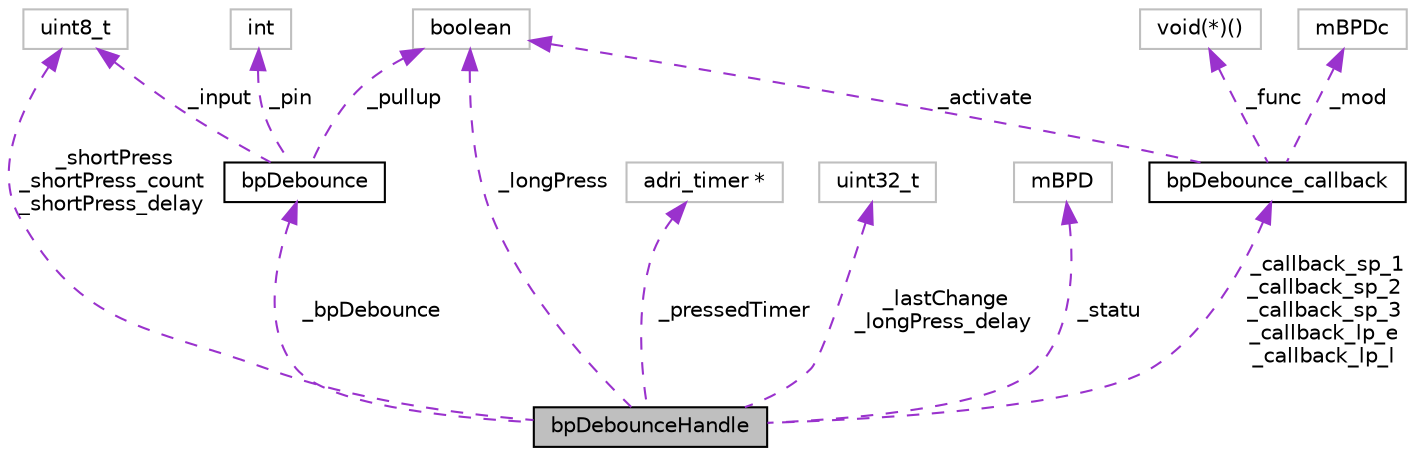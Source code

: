 digraph "bpDebounceHandle"
{
 // LATEX_PDF_SIZE
  edge [fontname="Helvetica",fontsize="10",labelfontname="Helvetica",labelfontsize="10"];
  node [fontname="Helvetica",fontsize="10",shape=record];
  Node1 [label="bpDebounceHandle",height=0.2,width=0.4,color="black", fillcolor="grey75", style="filled", fontcolor="black",tooltip="class pour la gestion de l'etat du bouton"];
  Node2 -> Node1 [dir="back",color="darkorchid3",fontsize="10",style="dashed",label=" _bpDebounce" ,fontname="Helvetica"];
  Node2 [label="bpDebounce",height=0.2,width=0.4,color="black", fillcolor="white", style="filled",URL="$classbp_debounce.html",tooltip="class pour l'initialisation du bouton'"];
  Node3 -> Node2 [dir="back",color="darkorchid3",fontsize="10",style="dashed",label=" _pin" ,fontname="Helvetica"];
  Node3 [label="int",height=0.2,width=0.4,color="grey75", fillcolor="white", style="filled",tooltip=" "];
  Node4 -> Node2 [dir="back",color="darkorchid3",fontsize="10",style="dashed",label=" _input" ,fontname="Helvetica"];
  Node4 [label="uint8_t",height=0.2,width=0.4,color="grey75", fillcolor="white", style="filled",tooltip=" "];
  Node5 -> Node2 [dir="back",color="darkorchid3",fontsize="10",style="dashed",label=" _pullup" ,fontname="Helvetica"];
  Node5 [label="boolean",height=0.2,width=0.4,color="grey75", fillcolor="white", style="filled",tooltip=" "];
  Node6 -> Node1 [dir="back",color="darkorchid3",fontsize="10",style="dashed",label=" _pressedTimer" ,fontname="Helvetica"];
  Node6 [label="adri_timer *",height=0.2,width=0.4,color="grey75", fillcolor="white", style="filled",tooltip=" "];
  Node7 -> Node1 [dir="back",color="darkorchid3",fontsize="10",style="dashed",label=" _lastChange\n_longPress_delay" ,fontname="Helvetica"];
  Node7 [label="uint32_t",height=0.2,width=0.4,color="grey75", fillcolor="white", style="filled",tooltip=" "];
  Node4 -> Node1 [dir="back",color="darkorchid3",fontsize="10",style="dashed",label=" _shortPress\n_shortPress_count\n_shortPress_delay" ,fontname="Helvetica"];
  Node8 -> Node1 [dir="back",color="darkorchid3",fontsize="10",style="dashed",label=" _statu" ,fontname="Helvetica"];
  Node8 [label="mBPD",height=0.2,width=0.4,color="grey75", fillcolor="white", style="filled",tooltip=" "];
  Node5 -> Node1 [dir="back",color="darkorchid3",fontsize="10",style="dashed",label=" _longPress" ,fontname="Helvetica"];
  Node9 -> Node1 [dir="back",color="darkorchid3",fontsize="10",style="dashed",label=" _callback_sp_1\n_callback_sp_2\n_callback_sp_3\n_callback_lp_e\n_callback_lp_l" ,fontname="Helvetica"];
  Node9 [label="bpDebounce_callback",height=0.2,width=0.4,color="black", fillcolor="white", style="filled",URL="$classbp_debounce__callback.html",tooltip="class pour la gestion des fonction callback atrribuer a l'état du bouton"];
  Node10 -> Node9 [dir="back",color="darkorchid3",fontsize="10",style="dashed",label=" _mod" ,fontname="Helvetica"];
  Node10 [label="mBPDc",height=0.2,width=0.4,color="grey75", fillcolor="white", style="filled",tooltip=" "];
  Node11 -> Node9 [dir="back",color="darkorchid3",fontsize="10",style="dashed",label=" _func" ,fontname="Helvetica"];
  Node11 [label="void(*)()",height=0.2,width=0.4,color="grey75", fillcolor="white", style="filled",tooltip=" "];
  Node5 -> Node9 [dir="back",color="darkorchid3",fontsize="10",style="dashed",label=" _activate" ,fontname="Helvetica"];
}
